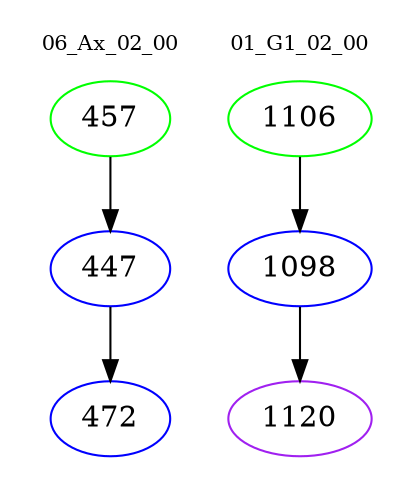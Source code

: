 digraph{
subgraph cluster_0 {
color = white
label = "06_Ax_02_00";
fontsize=10;
T0_457 [label="457", color="green"]
T0_457 -> T0_447 [color="black"]
T0_447 [label="447", color="blue"]
T0_447 -> T0_472 [color="black"]
T0_472 [label="472", color="blue"]
}
subgraph cluster_1 {
color = white
label = "01_G1_02_00";
fontsize=10;
T1_1106 [label="1106", color="green"]
T1_1106 -> T1_1098 [color="black"]
T1_1098 [label="1098", color="blue"]
T1_1098 -> T1_1120 [color="black"]
T1_1120 [label="1120", color="purple"]
}
}
